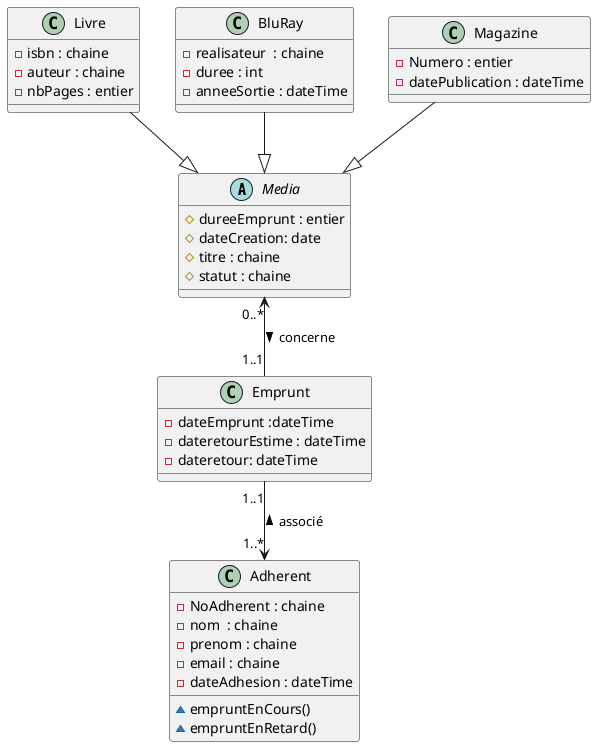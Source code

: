 @startuml
'https://plantuml.com/class-diagram
'skinparam classAttributeIconSize 0

Abstract Class Media {
#dureeEmprunt : entier
#dateCreation: date
#titre : chaine
#statut : chaine
}


Class Livre {
- isbn : chaine
- auteur : chaine
- nbPages : entier
}


Class BluRay {
- realisateur  : chaine
- duree : int
- anneeSortie : dateTime
}


Class Magazine {
- Numero : entier
- datePublication : dateTime
}

Class Adherent {
- NoAdherent : chaine
- nom  : chaine
- prenom : chaine
- email : chaine
- dateAdhesion : dateTime
~ empruntEnCours()
~ empruntEnRetard()
}

Class Emprunt {
- dateEmprunt :dateTime
- dateretourEstime : dateTime
- dateretour: dateTime

}

Livre --|> Media
BluRay --|> Media
Magazine --|> Media
Emprunt "1..1" -->"1..*" Adherent : associé <
Media "0..*" <-- "1..1" Emprunt : concerne >
@enduml



